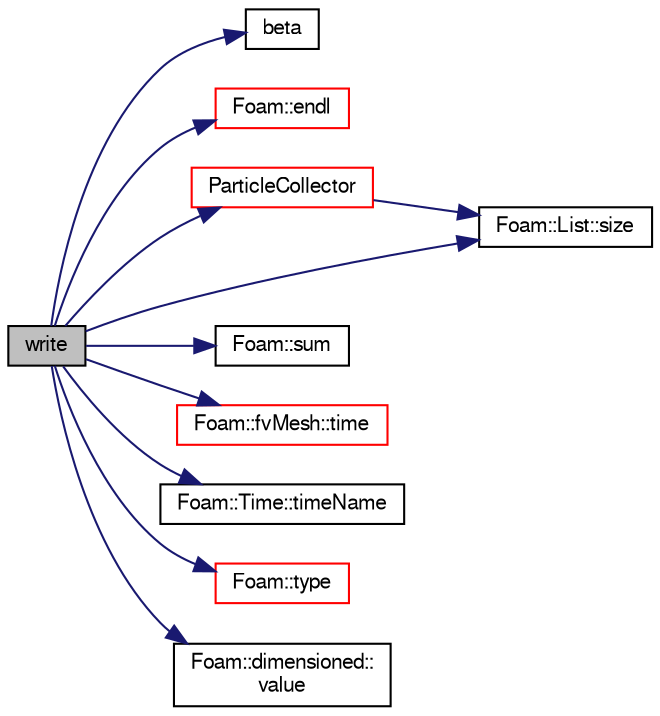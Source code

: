 digraph "write"
{
  bgcolor="transparent";
  edge [fontname="FreeSans",fontsize="10",labelfontname="FreeSans",labelfontsize="10"];
  node [fontname="FreeSans",fontsize="10",shape=record];
  rankdir="LR";
  Node67 [label="write",height=0.2,width=0.4,color="black", fillcolor="grey75", style="filled", fontcolor="black"];
  Node67 -> Node68 [color="midnightblue",fontsize="10",style="solid",fontname="FreeSans"];
  Node68 [label="beta",height=0.2,width=0.4,color="black",URL="$a39152.html#a8c8c91fc032b25dcc9e3d971fac17272"];
  Node67 -> Node69 [color="midnightblue",fontsize="10",style="solid",fontname="FreeSans"];
  Node69 [label="Foam::endl",height=0.2,width=0.4,color="red",URL="$a21124.html#a2db8fe02a0d3909e9351bb4275b23ce4",tooltip="Add newline and flush stream. "];
  Node67 -> Node71 [color="midnightblue",fontsize="10",style="solid",fontname="FreeSans"];
  Node71 [label="ParticleCollector",height=0.2,width=0.4,color="red",URL="$a23982.html#a7e033a5ad0d811a2692f6ae9237f85e6",tooltip="Construct from dictionary. "];
  Node71 -> Node125 [color="midnightblue",fontsize="10",style="solid",fontname="FreeSans"];
  Node125 [label="Foam::List::size",height=0.2,width=0.4,color="black",URL="$a25694.html#a8a5f6fa29bd4b500caf186f60245b384",tooltip="Override size to be inconsistent with allocated storage. "];
  Node67 -> Node125 [color="midnightblue",fontsize="10",style="solid",fontname="FreeSans"];
  Node67 -> Node127 [color="midnightblue",fontsize="10",style="solid",fontname="FreeSans"];
  Node127 [label="Foam::sum",height=0.2,width=0.4,color="black",URL="$a21124.html#a3d8733143aad0e03b300186ab4bef137"];
  Node67 -> Node128 [color="midnightblue",fontsize="10",style="solid",fontname="FreeSans"];
  Node128 [label="Foam::fvMesh::time",height=0.2,width=0.4,color="red",URL="$a22766.html#a0d94096809fe3376b29a2a29ca11bb18",tooltip="Return the top-level database. "];
  Node67 -> Node130 [color="midnightblue",fontsize="10",style="solid",fontname="FreeSans"];
  Node130 [label="Foam::Time::timeName",height=0.2,width=0.4,color="black",URL="$a26350.html#ad9d86fef6eca18797c786726cf925179",tooltip="Return time name of given scalar time. "];
  Node67 -> Node131 [color="midnightblue",fontsize="10",style="solid",fontname="FreeSans"];
  Node131 [label="Foam::type",height=0.2,width=0.4,color="red",URL="$a21124.html#aec48583af672626378f501eb9fc32cd1",tooltip="Return the file type: DIRECTORY or FILE. "];
  Node67 -> Node132 [color="midnightblue",fontsize="10",style="solid",fontname="FreeSans"];
  Node132 [label="Foam::dimensioned::\lvalue",height=0.2,width=0.4,color="black",URL="$a26366.html#a7948200a26c85fc3a83ffa510a91d668",tooltip="Return const reference to value. "];
}

